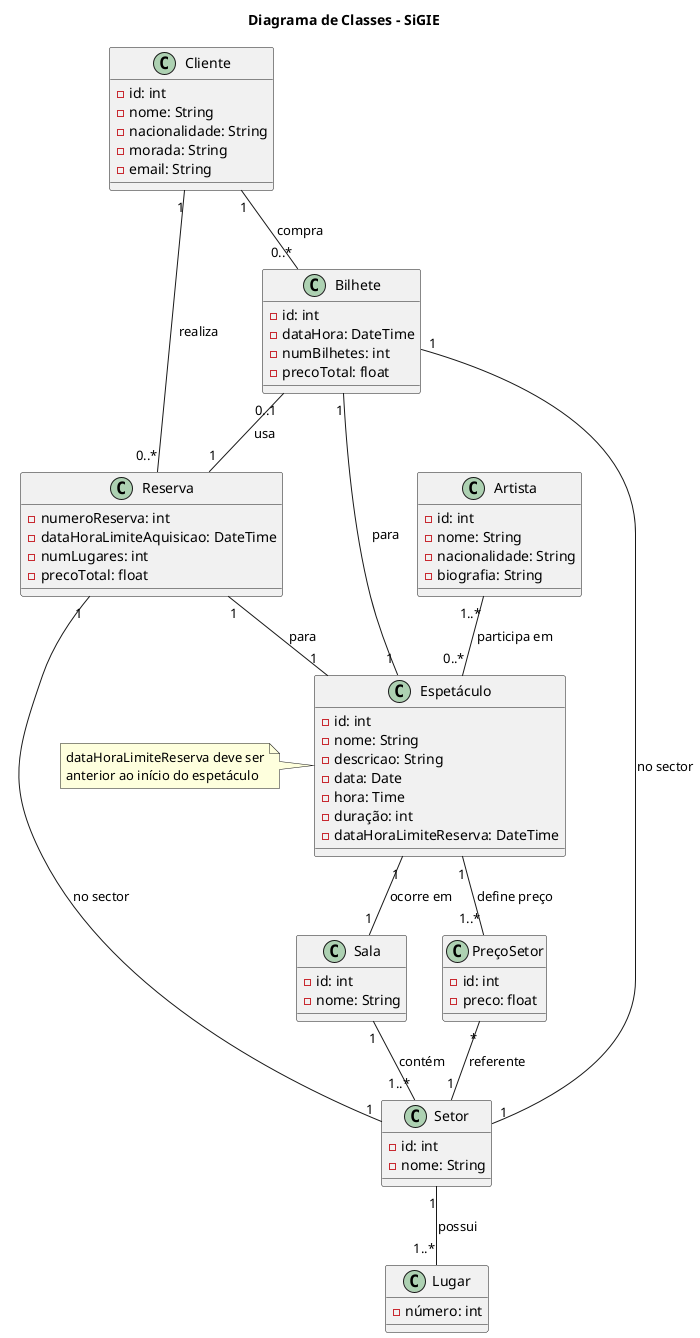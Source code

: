 @startuml diagrama_de_classes

title Diagrama de Classes - SiGIE

class Sala {
  - id: int
  - nome: String
}

class Setor {
  - id: int
  - nome: String
}

class Lugar {
  - número: int
}

class Espetáculo {
  - id: int
  - nome: String
  - descricao: String
  - data: Date
  - hora: Time
  - duração: int
  - dataHoraLimiteReserva: DateTime
}

note left of Espetáculo
  dataHoraLimiteReserva deve ser
  anterior ao início do espetáculo
end note

class Artista {
  - id: int
  - nome: String
  - nacionalidade: String
  - biografia: String
}

class Cliente {
  - id: int
  - nome: String
  - nacionalidade: String
  - morada: String
  - email: String
}

class Reserva {
  - numeroReserva: int
  - dataHoraLimiteAquisicao: DateTime
  - numLugares: int
  - precoTotal: float
}

class Bilhete {
  - id: int
  - dataHora: DateTime
  - numBilhetes: int
  - precoTotal: float
}

class PreçoSetor {
  - id: int
  - preco: float
}

Sala "1" -- "1..*" Setor : "contém"
Setor "1" -- "1..*" Lugar : "possui"

Espetáculo "1" -- "1..*" PreçoSetor : "define preço"
PreçoSetor "*" -- "1" Setor : "referente"

Espetáculo "1" -- "1" Sala : "ocorre em"
Artista "1..*" -- "0..*" Espetáculo : "participa em"

Cliente "1" -- "0..*" Reserva : "realiza"
Reserva "1" -- "1" Espetáculo : "para"
Reserva "1" -- "1" Setor : "no sector"

Bilhete "0..1" -- "1" Reserva : "usa"
Bilhete "1" -- "1" Espetáculo : "para"
Bilhete "1" -- "1" Setor : "no sector"
Cliente "1" -- "0..*" Bilhete : "compra"

@enduml
